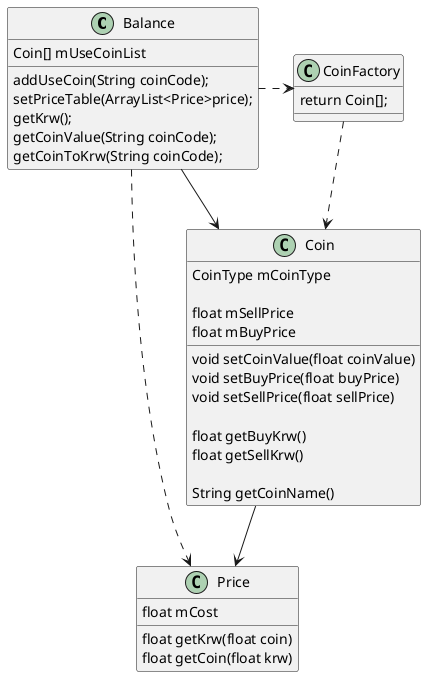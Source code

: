 @startuml


Balance-right.>CoinFactory
Balance-->Coin
Balance..>Price
CoinFactory-down.>Coin
Coin-->Price


class Balance {
    Coin[] mUseCoinList
    addUseCoin(String coinCode);
    setPriceTable(ArrayList<Price>price);
    getKrw();
    getCoinValue(String coinCode);
    getCoinToKrw(String coinCode);
}

class CoinFactory {
    return Coin[];
}



Class Coin {
    CoinType mCoinType

    float mSellPrice
    float mBuyPrice

    void setCoinValue(float coinValue)
    void setBuyPrice(float buyPrice)
    void setSellPrice(float sellPrice)

    float getBuyKrw()
    float getSellKrw()

    String getCoinName()
}



class Price {
    float mCost
    float getKrw(float coin)
    float getCoin(float krw)
}



@enduml